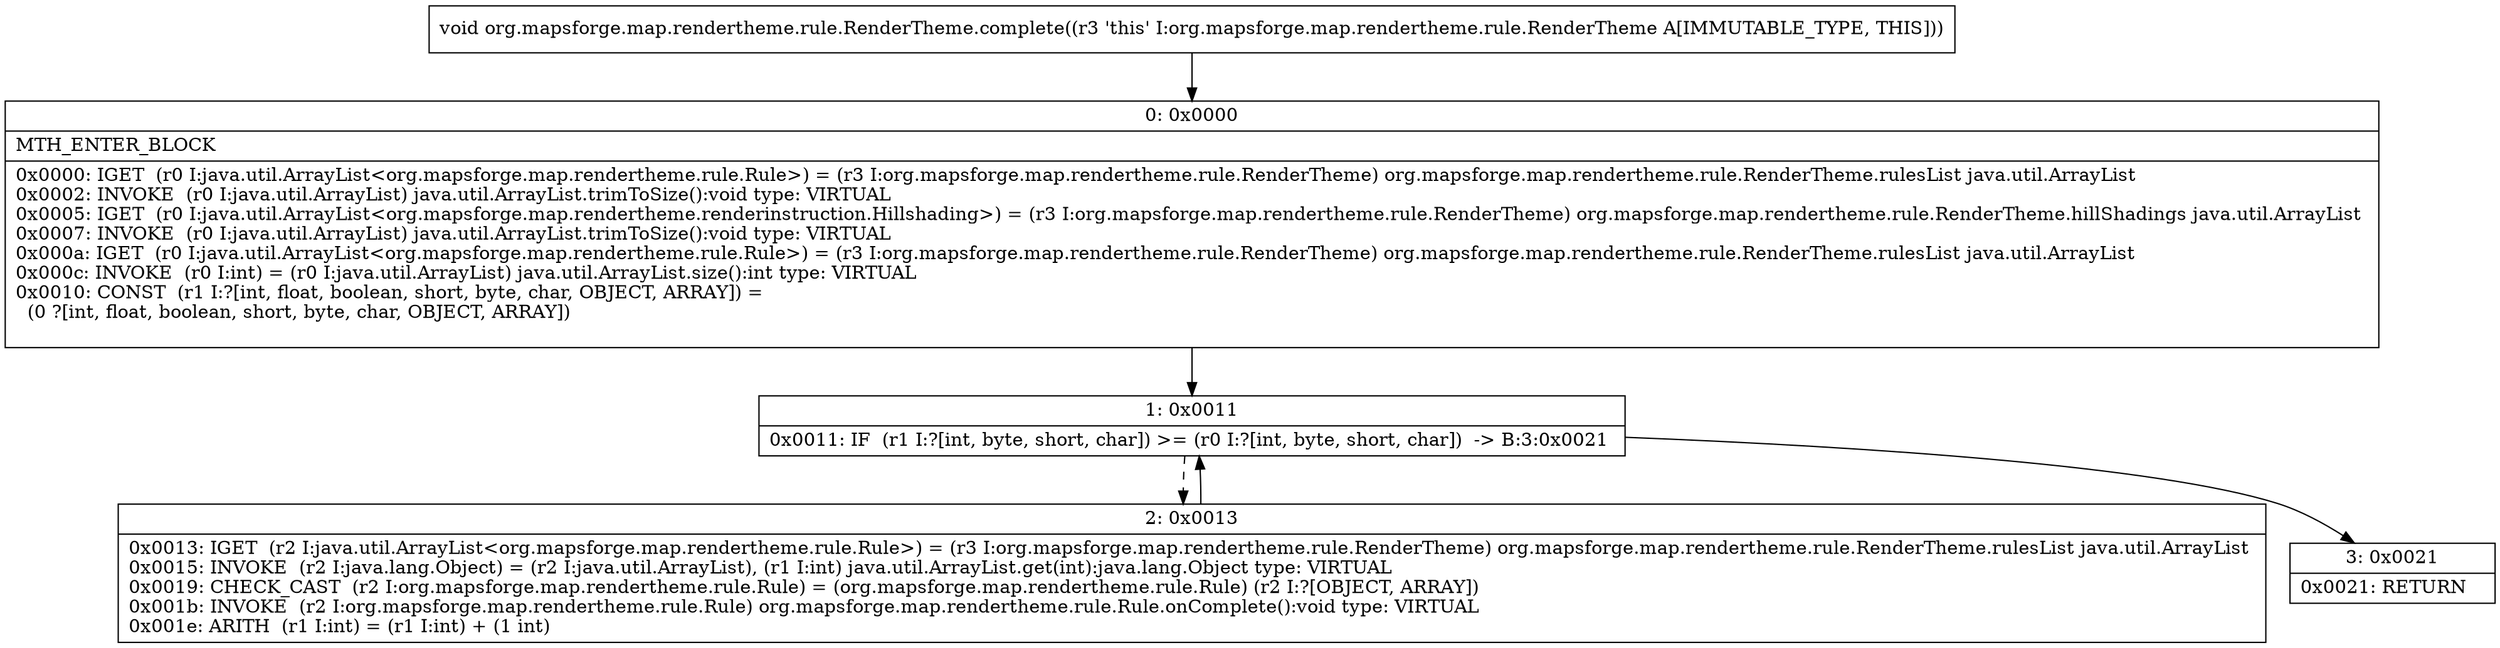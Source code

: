 digraph "CFG fororg.mapsforge.map.rendertheme.rule.RenderTheme.complete()V" {
Node_0 [shape=record,label="{0\:\ 0x0000|MTH_ENTER_BLOCK\l|0x0000: IGET  (r0 I:java.util.ArrayList\<org.mapsforge.map.rendertheme.rule.Rule\>) = (r3 I:org.mapsforge.map.rendertheme.rule.RenderTheme) org.mapsforge.map.rendertheme.rule.RenderTheme.rulesList java.util.ArrayList \l0x0002: INVOKE  (r0 I:java.util.ArrayList) java.util.ArrayList.trimToSize():void type: VIRTUAL \l0x0005: IGET  (r0 I:java.util.ArrayList\<org.mapsforge.map.rendertheme.renderinstruction.Hillshading\>) = (r3 I:org.mapsforge.map.rendertheme.rule.RenderTheme) org.mapsforge.map.rendertheme.rule.RenderTheme.hillShadings java.util.ArrayList \l0x0007: INVOKE  (r0 I:java.util.ArrayList) java.util.ArrayList.trimToSize():void type: VIRTUAL \l0x000a: IGET  (r0 I:java.util.ArrayList\<org.mapsforge.map.rendertheme.rule.Rule\>) = (r3 I:org.mapsforge.map.rendertheme.rule.RenderTheme) org.mapsforge.map.rendertheme.rule.RenderTheme.rulesList java.util.ArrayList \l0x000c: INVOKE  (r0 I:int) = (r0 I:java.util.ArrayList) java.util.ArrayList.size():int type: VIRTUAL \l0x0010: CONST  (r1 I:?[int, float, boolean, short, byte, char, OBJECT, ARRAY]) = \l  (0 ?[int, float, boolean, short, byte, char, OBJECT, ARRAY])\l \l}"];
Node_1 [shape=record,label="{1\:\ 0x0011|0x0011: IF  (r1 I:?[int, byte, short, char]) \>= (r0 I:?[int, byte, short, char])  \-\> B:3:0x0021 \l}"];
Node_2 [shape=record,label="{2\:\ 0x0013|0x0013: IGET  (r2 I:java.util.ArrayList\<org.mapsforge.map.rendertheme.rule.Rule\>) = (r3 I:org.mapsforge.map.rendertheme.rule.RenderTheme) org.mapsforge.map.rendertheme.rule.RenderTheme.rulesList java.util.ArrayList \l0x0015: INVOKE  (r2 I:java.lang.Object) = (r2 I:java.util.ArrayList), (r1 I:int) java.util.ArrayList.get(int):java.lang.Object type: VIRTUAL \l0x0019: CHECK_CAST  (r2 I:org.mapsforge.map.rendertheme.rule.Rule) = (org.mapsforge.map.rendertheme.rule.Rule) (r2 I:?[OBJECT, ARRAY]) \l0x001b: INVOKE  (r2 I:org.mapsforge.map.rendertheme.rule.Rule) org.mapsforge.map.rendertheme.rule.Rule.onComplete():void type: VIRTUAL \l0x001e: ARITH  (r1 I:int) = (r1 I:int) + (1 int) \l}"];
Node_3 [shape=record,label="{3\:\ 0x0021|0x0021: RETURN   \l}"];
MethodNode[shape=record,label="{void org.mapsforge.map.rendertheme.rule.RenderTheme.complete((r3 'this' I:org.mapsforge.map.rendertheme.rule.RenderTheme A[IMMUTABLE_TYPE, THIS])) }"];
MethodNode -> Node_0;
Node_0 -> Node_1;
Node_1 -> Node_2[style=dashed];
Node_1 -> Node_3;
Node_2 -> Node_1;
}


